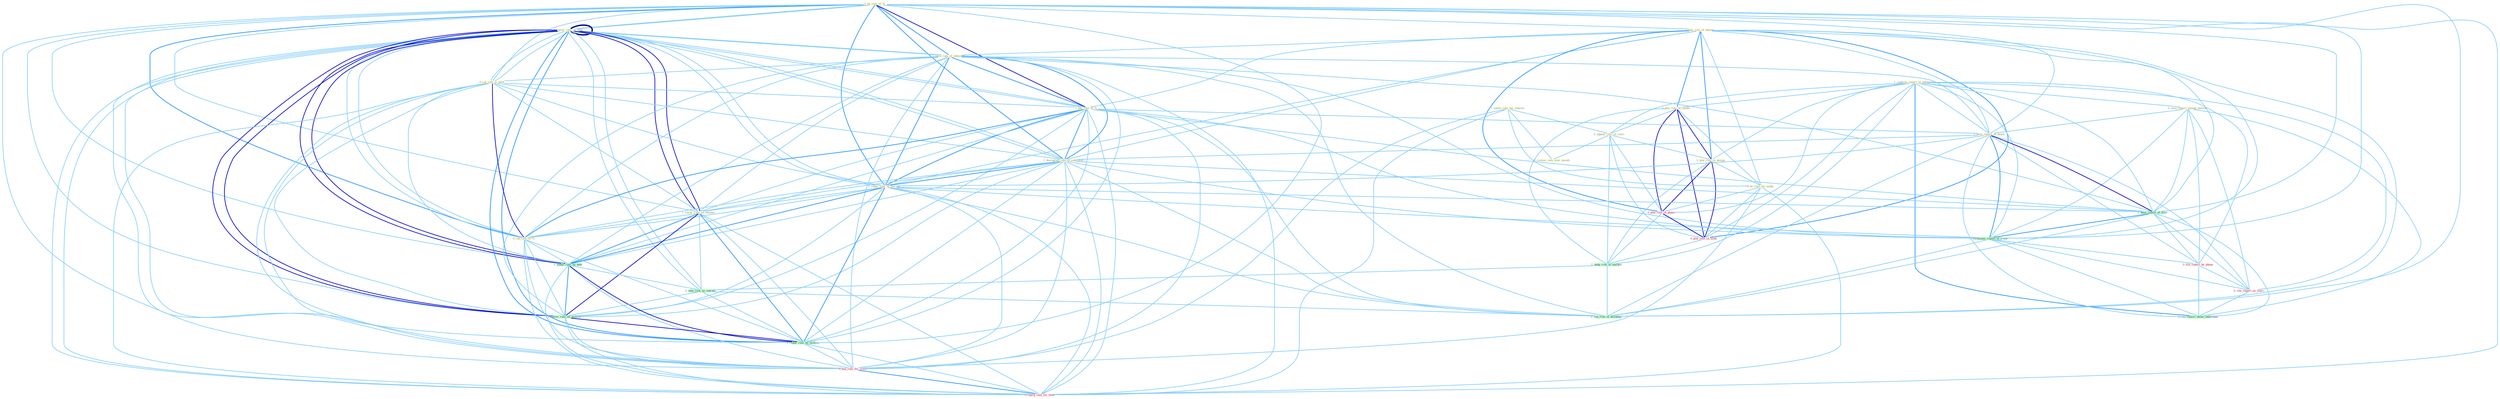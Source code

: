Graph G{ 
    node
    [shape=polygon,style=filled,width=.5,height=.06,color="#BDFCC9",fixedsize=true,fontsize=4,
    fontcolor="#2f4f4f"];
    {node
    [color="#ffffe0", fontcolor="#8b7d6b"] "1_ha_rate_of_% " "1_lower_rate_on_debt " "1_plai_role_of_dummi " "1_confirm_report_in_entitynam " "1_plai_role_in_loyalti " "1_lower_rate_on_debt " "1_have_rate_of_othernum " "0_seen_report_among_patient " "1_outlin_rule_for_consult " "0_appeal_rule_in_court " "0_plai_role_in_design " "0_cut_rate_to_hold " "1_pai_rate_of_% " "0_review_rule_over_month " "1_been_report_of_death " "1_downgrad_rate_of_subsidiari " "1_reduc_rate_of_increas " "1_lower_rate_on_number " "0_cut_rate_to_% " "0_be_role_for_make "}
{node [color="#fff0f5", fontcolor="#b22222"] "0_plai_role_in_phase " "0_plai_role_in_slide " "0_file_report_by_phone " "0_cite_report_as_sourc " "0_had_rate_for_yield " "0_charg_rate_for_time "}
edge [color="#B0E2FF"];

	"1_ha_rate_of_% " -- "1_lower_rate_on_debt " [w="1", color="#87cefa" ];
	"1_ha_rate_of_% " -- "1_plai_role_of_dummi " [w="1", color="#87cefa" ];
	"1_ha_rate_of_% " -- "1_lower_rate_on_debt " [w="1", color="#87cefa" ];
	"1_ha_rate_of_% " -- "1_have_rate_of_othernum " [w="2", color="#1e90ff" , len=0.8];
	"1_ha_rate_of_% " -- "0_cut_rate_to_hold " [w="1", color="#87cefa" ];
	"1_ha_rate_of_% " -- "1_pai_rate_of_% " [w="3", color="#0000cd" , len=0.6];
	"1_ha_rate_of_% " -- "1_been_report_of_death " [w="1", color="#87cefa" ];
	"1_ha_rate_of_% " -- "1_downgrad_rate_of_subsidiari " [w="2", color="#1e90ff" , len=0.8];
	"1_ha_rate_of_% " -- "1_reduc_rate_of_increas " [w="2", color="#1e90ff" , len=0.8];
	"1_ha_rate_of_% " -- "1_lower_rate_on_number " [w="1", color="#87cefa" ];
	"1_ha_rate_of_% " -- "0_cut_rate_to_% " [w="2", color="#1e90ff" , len=0.8];
	"1_ha_rate_of_% " -- "1_reduc_rate_on_debt " [w="1", color="#87cefa" ];
	"1_ha_rate_of_% " -- "1_been_report_of_firm " [w="1", color="#87cefa" ];
	"1_ha_rate_of_% " -- "1_entitynam_report_of_trade " [w="1", color="#87cefa" ];
	"1_ha_rate_of_% " -- "1_lower_rate_on_million " [w="1", color="#87cefa" ];
	"1_ha_rate_of_% " -- "1_reduc_rate_on_million " [w="1", color="#87cefa" ];
	"1_ha_rate_of_% " -- "1_run_risk_of_disintegr " [w="1", color="#87cefa" ];
	"1_ha_rate_of_% " -- "0_had_rate_for_yield " [w="1", color="#87cefa" ];
	"1_ha_rate_of_% " -- "0_charg_rate_for_time " [w="1", color="#87cefa" ];
	"1_lower_rate_on_debt " -- "1_lower_rate_on_debt " [w="4", style=bold, color="#000080", len=0.4];
	"1_lower_rate_on_debt " -- "1_have_rate_of_othernum " [w="1", color="#87cefa" ];
	"1_lower_rate_on_debt " -- "0_cut_rate_to_hold " [w="1", color="#87cefa" ];
	"1_lower_rate_on_debt " -- "1_pai_rate_of_% " [w="1", color="#87cefa" ];
	"1_lower_rate_on_debt " -- "1_downgrad_rate_of_subsidiari " [w="1", color="#87cefa" ];
	"1_lower_rate_on_debt " -- "1_reduc_rate_of_increas " [w="1", color="#87cefa" ];
	"1_lower_rate_on_debt " -- "1_lower_rate_on_number " [w="3", color="#0000cd" , len=0.6];
	"1_lower_rate_on_debt " -- "0_cut_rate_to_% " [w="1", color="#87cefa" ];
	"1_lower_rate_on_debt " -- "1_reduc_rate_on_debt " [w="3", color="#0000cd" , len=0.6];
	"1_lower_rate_on_debt " -- "1_take_risk_on_outcom " [w="1", color="#87cefa" ];
	"1_lower_rate_on_debt " -- "1_lower_rate_on_million " [w="3", color="#0000cd" , len=0.6];
	"1_lower_rate_on_debt " -- "1_reduc_rate_on_million " [w="2", color="#1e90ff" , len=0.8];
	"1_lower_rate_on_debt " -- "0_had_rate_for_yield " [w="1", color="#87cefa" ];
	"1_lower_rate_on_debt " -- "0_charg_rate_for_time " [w="1", color="#87cefa" ];
	"1_plai_role_of_dummi " -- "1_plai_role_in_loyalti " [w="2", color="#1e90ff" , len=0.8];
	"1_plai_role_of_dummi " -- "1_have_rate_of_othernum " [w="1", color="#87cefa" ];
	"1_plai_role_of_dummi " -- "0_plai_role_in_design " [w="2", color="#1e90ff" , len=0.8];
	"1_plai_role_of_dummi " -- "1_pai_rate_of_% " [w="1", color="#87cefa" ];
	"1_plai_role_of_dummi " -- "1_been_report_of_death " [w="1", color="#87cefa" ];
	"1_plai_role_of_dummi " -- "1_downgrad_rate_of_subsidiari " [w="1", color="#87cefa" ];
	"1_plai_role_of_dummi " -- "1_reduc_rate_of_increas " [w="1", color="#87cefa" ];
	"1_plai_role_of_dummi " -- "0_be_role_for_make " [w="1", color="#87cefa" ];
	"1_plai_role_of_dummi " -- "0_plai_role_in_phase " [w="2", color="#1e90ff" , len=0.8];
	"1_plai_role_of_dummi " -- "1_been_report_of_firm " [w="1", color="#87cefa" ];
	"1_plai_role_of_dummi " -- "0_plai_role_in_slide " [w="2", color="#1e90ff" , len=0.8];
	"1_plai_role_of_dummi " -- "1_entitynam_report_of_trade " [w="1", color="#87cefa" ];
	"1_plai_role_of_dummi " -- "1_run_risk_of_disintegr " [w="1", color="#87cefa" ];
	"1_confirm_report_in_entitynam " -- "1_plai_role_in_loyalti " [w="1", color="#87cefa" ];
	"1_confirm_report_in_entitynam " -- "0_seen_report_among_patient " [w="1", color="#87cefa" ];
	"1_confirm_report_in_entitynam " -- "0_appeal_rule_in_court " [w="1", color="#87cefa" ];
	"1_confirm_report_in_entitynam " -- "0_plai_role_in_design " [w="1", color="#87cefa" ];
	"1_confirm_report_in_entitynam " -- "1_been_report_of_death " [w="1", color="#87cefa" ];
	"1_confirm_report_in_entitynam " -- "0_plai_role_in_phase " [w="1", color="#87cefa" ];
	"1_confirm_report_in_entitynam " -- "1_been_report_of_firm " [w="1", color="#87cefa" ];
	"1_confirm_report_in_entitynam " -- "0_plai_role_in_slide " [w="1", color="#87cefa" ];
	"1_confirm_report_in_entitynam " -- "1_entitynam_report_of_trade " [w="1", color="#87cefa" ];
	"1_confirm_report_in_entitynam " -- "1_hedg_risk_in_market " [w="1", color="#87cefa" ];
	"1_confirm_report_in_entitynam " -- "0_file_report_by_phone " [w="1", color="#87cefa" ];
	"1_confirm_report_in_entitynam " -- "0_cite_report_as_sourc " [w="1", color="#87cefa" ];
	"1_confirm_report_in_entitynam " -- "1_ran_report_about_entitynam " [w="2", color="#1e90ff" , len=0.8];
	"1_plai_role_in_loyalti " -- "0_appeal_rule_in_court " [w="1", color="#87cefa" ];
	"1_plai_role_in_loyalti " -- "0_plai_role_in_design " [w="3", color="#0000cd" , len=0.6];
	"1_plai_role_in_loyalti " -- "0_be_role_for_make " [w="1", color="#87cefa" ];
	"1_plai_role_in_loyalti " -- "0_plai_role_in_phase " [w="3", color="#0000cd" , len=0.6];
	"1_plai_role_in_loyalti " -- "0_plai_role_in_slide " [w="3", color="#0000cd" , len=0.6];
	"1_plai_role_in_loyalti " -- "1_hedg_risk_in_market " [w="1", color="#87cefa" ];
	"1_lower_rate_on_debt " -- "1_have_rate_of_othernum " [w="1", color="#87cefa" ];
	"1_lower_rate_on_debt " -- "0_cut_rate_to_hold " [w="1", color="#87cefa" ];
	"1_lower_rate_on_debt " -- "1_pai_rate_of_% " [w="1", color="#87cefa" ];
	"1_lower_rate_on_debt " -- "1_downgrad_rate_of_subsidiari " [w="1", color="#87cefa" ];
	"1_lower_rate_on_debt " -- "1_reduc_rate_of_increas " [w="1", color="#87cefa" ];
	"1_lower_rate_on_debt " -- "1_lower_rate_on_number " [w="3", color="#0000cd" , len=0.6];
	"1_lower_rate_on_debt " -- "0_cut_rate_to_% " [w="1", color="#87cefa" ];
	"1_lower_rate_on_debt " -- "1_reduc_rate_on_debt " [w="3", color="#0000cd" , len=0.6];
	"1_lower_rate_on_debt " -- "1_take_risk_on_outcom " [w="1", color="#87cefa" ];
	"1_lower_rate_on_debt " -- "1_lower_rate_on_million " [w="3", color="#0000cd" , len=0.6];
	"1_lower_rate_on_debt " -- "1_reduc_rate_on_million " [w="2", color="#1e90ff" , len=0.8];
	"1_lower_rate_on_debt " -- "0_had_rate_for_yield " [w="1", color="#87cefa" ];
	"1_lower_rate_on_debt " -- "0_charg_rate_for_time " [w="1", color="#87cefa" ];
	"1_have_rate_of_othernum " -- "0_cut_rate_to_hold " [w="1", color="#87cefa" ];
	"1_have_rate_of_othernum " -- "1_pai_rate_of_% " [w="2", color="#1e90ff" , len=0.8];
	"1_have_rate_of_othernum " -- "1_been_report_of_death " [w="1", color="#87cefa" ];
	"1_have_rate_of_othernum " -- "1_downgrad_rate_of_subsidiari " [w="2", color="#1e90ff" , len=0.8];
	"1_have_rate_of_othernum " -- "1_reduc_rate_of_increas " [w="2", color="#1e90ff" , len=0.8];
	"1_have_rate_of_othernum " -- "1_lower_rate_on_number " [w="1", color="#87cefa" ];
	"1_have_rate_of_othernum " -- "0_cut_rate_to_% " [w="1", color="#87cefa" ];
	"1_have_rate_of_othernum " -- "1_reduc_rate_on_debt " [w="1", color="#87cefa" ];
	"1_have_rate_of_othernum " -- "1_been_report_of_firm " [w="1", color="#87cefa" ];
	"1_have_rate_of_othernum " -- "1_entitynam_report_of_trade " [w="1", color="#87cefa" ];
	"1_have_rate_of_othernum " -- "1_lower_rate_on_million " [w="1", color="#87cefa" ];
	"1_have_rate_of_othernum " -- "1_reduc_rate_on_million " [w="1", color="#87cefa" ];
	"1_have_rate_of_othernum " -- "1_run_risk_of_disintegr " [w="1", color="#87cefa" ];
	"1_have_rate_of_othernum " -- "0_had_rate_for_yield " [w="1", color="#87cefa" ];
	"1_have_rate_of_othernum " -- "0_charg_rate_for_time " [w="1", color="#87cefa" ];
	"0_seen_report_among_patient " -- "1_been_report_of_death " [w="1", color="#87cefa" ];
	"0_seen_report_among_patient " -- "1_been_report_of_firm " [w="1", color="#87cefa" ];
	"0_seen_report_among_patient " -- "1_entitynam_report_of_trade " [w="1", color="#87cefa" ];
	"0_seen_report_among_patient " -- "0_file_report_by_phone " [w="1", color="#87cefa" ];
	"0_seen_report_among_patient " -- "0_cite_report_as_sourc " [w="1", color="#87cefa" ];
	"0_seen_report_among_patient " -- "1_ran_report_about_entitynam " [w="1", color="#87cefa" ];
	"1_outlin_rule_for_consult " -- "0_appeal_rule_in_court " [w="1", color="#87cefa" ];
	"1_outlin_rule_for_consult " -- "0_review_rule_over_month " [w="1", color="#87cefa" ];
	"1_outlin_rule_for_consult " -- "0_be_role_for_make " [w="1", color="#87cefa" ];
	"1_outlin_rule_for_consult " -- "0_had_rate_for_yield " [w="1", color="#87cefa" ];
	"1_outlin_rule_for_consult " -- "0_charg_rate_for_time " [w="1", color="#87cefa" ];
	"0_appeal_rule_in_court " -- "0_plai_role_in_design " [w="1", color="#87cefa" ];
	"0_appeal_rule_in_court " -- "0_review_rule_over_month " [w="1", color="#87cefa" ];
	"0_appeal_rule_in_court " -- "0_plai_role_in_phase " [w="1", color="#87cefa" ];
	"0_appeal_rule_in_court " -- "0_plai_role_in_slide " [w="1", color="#87cefa" ];
	"0_appeal_rule_in_court " -- "1_hedg_risk_in_market " [w="1", color="#87cefa" ];
	"0_plai_role_in_design " -- "0_be_role_for_make " [w="1", color="#87cefa" ];
	"0_plai_role_in_design " -- "0_plai_role_in_phase " [w="3", color="#0000cd" , len=0.6];
	"0_plai_role_in_design " -- "0_plai_role_in_slide " [w="3", color="#0000cd" , len=0.6];
	"0_plai_role_in_design " -- "1_hedg_risk_in_market " [w="1", color="#87cefa" ];
	"0_cut_rate_to_hold " -- "1_pai_rate_of_% " [w="1", color="#87cefa" ];
	"0_cut_rate_to_hold " -- "1_downgrad_rate_of_subsidiari " [w="1", color="#87cefa" ];
	"0_cut_rate_to_hold " -- "1_reduc_rate_of_increas " [w="1", color="#87cefa" ];
	"0_cut_rate_to_hold " -- "1_lower_rate_on_number " [w="1", color="#87cefa" ];
	"0_cut_rate_to_hold " -- "0_cut_rate_to_% " [w="3", color="#0000cd" , len=0.6];
	"0_cut_rate_to_hold " -- "1_reduc_rate_on_debt " [w="1", color="#87cefa" ];
	"0_cut_rate_to_hold " -- "1_lower_rate_on_million " [w="1", color="#87cefa" ];
	"0_cut_rate_to_hold " -- "1_reduc_rate_on_million " [w="1", color="#87cefa" ];
	"0_cut_rate_to_hold " -- "0_had_rate_for_yield " [w="1", color="#87cefa" ];
	"0_cut_rate_to_hold " -- "0_charg_rate_for_time " [w="1", color="#87cefa" ];
	"1_pai_rate_of_% " -- "1_been_report_of_death " [w="1", color="#87cefa" ];
	"1_pai_rate_of_% " -- "1_downgrad_rate_of_subsidiari " [w="2", color="#1e90ff" , len=0.8];
	"1_pai_rate_of_% " -- "1_reduc_rate_of_increas " [w="2", color="#1e90ff" , len=0.8];
	"1_pai_rate_of_% " -- "1_lower_rate_on_number " [w="1", color="#87cefa" ];
	"1_pai_rate_of_% " -- "0_cut_rate_to_% " [w="2", color="#1e90ff" , len=0.8];
	"1_pai_rate_of_% " -- "1_reduc_rate_on_debt " [w="1", color="#87cefa" ];
	"1_pai_rate_of_% " -- "1_been_report_of_firm " [w="1", color="#87cefa" ];
	"1_pai_rate_of_% " -- "1_entitynam_report_of_trade " [w="1", color="#87cefa" ];
	"1_pai_rate_of_% " -- "1_lower_rate_on_million " [w="1", color="#87cefa" ];
	"1_pai_rate_of_% " -- "1_reduc_rate_on_million " [w="1", color="#87cefa" ];
	"1_pai_rate_of_% " -- "1_run_risk_of_disintegr " [w="1", color="#87cefa" ];
	"1_pai_rate_of_% " -- "0_had_rate_for_yield " [w="1", color="#87cefa" ];
	"1_pai_rate_of_% " -- "0_charg_rate_for_time " [w="1", color="#87cefa" ];
	"1_been_report_of_death " -- "1_downgrad_rate_of_subsidiari " [w="1", color="#87cefa" ];
	"1_been_report_of_death " -- "1_reduc_rate_of_increas " [w="1", color="#87cefa" ];
	"1_been_report_of_death " -- "1_been_report_of_firm " [w="3", color="#0000cd" , len=0.6];
	"1_been_report_of_death " -- "1_entitynam_report_of_trade " [w="2", color="#1e90ff" , len=0.8];
	"1_been_report_of_death " -- "0_file_report_by_phone " [w="1", color="#87cefa" ];
	"1_been_report_of_death " -- "0_cite_report_as_sourc " [w="1", color="#87cefa" ];
	"1_been_report_of_death " -- "1_run_risk_of_disintegr " [w="1", color="#87cefa" ];
	"1_been_report_of_death " -- "1_ran_report_about_entitynam " [w="1", color="#87cefa" ];
	"1_downgrad_rate_of_subsidiari " -- "1_reduc_rate_of_increas " [w="2", color="#1e90ff" , len=0.8];
	"1_downgrad_rate_of_subsidiari " -- "1_lower_rate_on_number " [w="1", color="#87cefa" ];
	"1_downgrad_rate_of_subsidiari " -- "0_cut_rate_to_% " [w="1", color="#87cefa" ];
	"1_downgrad_rate_of_subsidiari " -- "1_reduc_rate_on_debt " [w="1", color="#87cefa" ];
	"1_downgrad_rate_of_subsidiari " -- "1_been_report_of_firm " [w="1", color="#87cefa" ];
	"1_downgrad_rate_of_subsidiari " -- "1_entitynam_report_of_trade " [w="1", color="#87cefa" ];
	"1_downgrad_rate_of_subsidiari " -- "1_lower_rate_on_million " [w="1", color="#87cefa" ];
	"1_downgrad_rate_of_subsidiari " -- "1_reduc_rate_on_million " [w="1", color="#87cefa" ];
	"1_downgrad_rate_of_subsidiari " -- "1_run_risk_of_disintegr " [w="1", color="#87cefa" ];
	"1_downgrad_rate_of_subsidiari " -- "0_had_rate_for_yield " [w="1", color="#87cefa" ];
	"1_downgrad_rate_of_subsidiari " -- "0_charg_rate_for_time " [w="1", color="#87cefa" ];
	"1_reduc_rate_of_increas " -- "1_lower_rate_on_number " [w="1", color="#87cefa" ];
	"1_reduc_rate_of_increas " -- "0_cut_rate_to_% " [w="1", color="#87cefa" ];
	"1_reduc_rate_of_increas " -- "1_reduc_rate_on_debt " [w="2", color="#1e90ff" , len=0.8];
	"1_reduc_rate_of_increas " -- "1_been_report_of_firm " [w="1", color="#87cefa" ];
	"1_reduc_rate_of_increas " -- "1_entitynam_report_of_trade " [w="1", color="#87cefa" ];
	"1_reduc_rate_of_increas " -- "1_lower_rate_on_million " [w="1", color="#87cefa" ];
	"1_reduc_rate_of_increas " -- "1_reduc_rate_on_million " [w="2", color="#1e90ff" , len=0.8];
	"1_reduc_rate_of_increas " -- "1_run_risk_of_disintegr " [w="1", color="#87cefa" ];
	"1_reduc_rate_of_increas " -- "0_had_rate_for_yield " [w="1", color="#87cefa" ];
	"1_reduc_rate_of_increas " -- "0_charg_rate_for_time " [w="1", color="#87cefa" ];
	"1_lower_rate_on_number " -- "0_cut_rate_to_% " [w="1", color="#87cefa" ];
	"1_lower_rate_on_number " -- "1_reduc_rate_on_debt " [w="2", color="#1e90ff" , len=0.8];
	"1_lower_rate_on_number " -- "1_take_risk_on_outcom " [w="1", color="#87cefa" ];
	"1_lower_rate_on_number " -- "1_lower_rate_on_million " [w="3", color="#0000cd" , len=0.6];
	"1_lower_rate_on_number " -- "1_reduc_rate_on_million " [w="2", color="#1e90ff" , len=0.8];
	"1_lower_rate_on_number " -- "0_had_rate_for_yield " [w="1", color="#87cefa" ];
	"1_lower_rate_on_number " -- "0_charg_rate_for_time " [w="1", color="#87cefa" ];
	"0_cut_rate_to_% " -- "1_reduc_rate_on_debt " [w="1", color="#87cefa" ];
	"0_cut_rate_to_% " -- "1_lower_rate_on_million " [w="1", color="#87cefa" ];
	"0_cut_rate_to_% " -- "1_reduc_rate_on_million " [w="1", color="#87cefa" ];
	"0_cut_rate_to_% " -- "0_had_rate_for_yield " [w="1", color="#87cefa" ];
	"0_cut_rate_to_% " -- "0_charg_rate_for_time " [w="1", color="#87cefa" ];
	"0_be_role_for_make " -- "0_plai_role_in_phase " [w="1", color="#87cefa" ];
	"0_be_role_for_make " -- "0_plai_role_in_slide " [w="1", color="#87cefa" ];
	"0_be_role_for_make " -- "0_had_rate_for_yield " [w="1", color="#87cefa" ];
	"0_be_role_for_make " -- "0_charg_rate_for_time " [w="1", color="#87cefa" ];
	"1_reduc_rate_on_debt " -- "1_take_risk_on_outcom " [w="1", color="#87cefa" ];
	"1_reduc_rate_on_debt " -- "1_lower_rate_on_million " [w="2", color="#1e90ff" , len=0.8];
	"1_reduc_rate_on_debt " -- "1_reduc_rate_on_million " [w="3", color="#0000cd" , len=0.6];
	"1_reduc_rate_on_debt " -- "0_had_rate_for_yield " [w="1", color="#87cefa" ];
	"1_reduc_rate_on_debt " -- "0_charg_rate_for_time " [w="1", color="#87cefa" ];
	"0_plai_role_in_phase " -- "0_plai_role_in_slide " [w="3", color="#0000cd" , len=0.6];
	"0_plai_role_in_phase " -- "1_hedg_risk_in_market " [w="1", color="#87cefa" ];
	"1_been_report_of_firm " -- "1_entitynam_report_of_trade " [w="2", color="#1e90ff" , len=0.8];
	"1_been_report_of_firm " -- "0_file_report_by_phone " [w="1", color="#87cefa" ];
	"1_been_report_of_firm " -- "0_cite_report_as_sourc " [w="1", color="#87cefa" ];
	"1_been_report_of_firm " -- "1_run_risk_of_disintegr " [w="1", color="#87cefa" ];
	"1_been_report_of_firm " -- "1_ran_report_about_entitynam " [w="1", color="#87cefa" ];
	"0_plai_role_in_slide " -- "1_hedg_risk_in_market " [w="1", color="#87cefa" ];
	"1_entitynam_report_of_trade " -- "0_file_report_by_phone " [w="1", color="#87cefa" ];
	"1_entitynam_report_of_trade " -- "0_cite_report_as_sourc " [w="1", color="#87cefa" ];
	"1_entitynam_report_of_trade " -- "1_run_risk_of_disintegr " [w="1", color="#87cefa" ];
	"1_entitynam_report_of_trade " -- "1_ran_report_about_entitynam " [w="1", color="#87cefa" ];
	"1_hedg_risk_in_market " -- "1_take_risk_on_outcom " [w="1", color="#87cefa" ];
	"1_hedg_risk_in_market " -- "1_run_risk_of_disintegr " [w="1", color="#87cefa" ];
	"1_take_risk_on_outcom " -- "1_lower_rate_on_million " [w="1", color="#87cefa" ];
	"1_take_risk_on_outcom " -- "1_reduc_rate_on_million " [w="1", color="#87cefa" ];
	"1_take_risk_on_outcom " -- "1_run_risk_of_disintegr " [w="1", color="#87cefa" ];
	"0_file_report_by_phone " -- "0_cite_report_as_sourc " [w="1", color="#87cefa" ];
	"0_file_report_by_phone " -- "1_ran_report_about_entitynam " [w="1", color="#87cefa" ];
	"0_cite_report_as_sourc " -- "1_ran_report_about_entitynam " [w="1", color="#87cefa" ];
	"1_lower_rate_on_million " -- "1_reduc_rate_on_million " [w="3", color="#0000cd" , len=0.6];
	"1_lower_rate_on_million " -- "0_had_rate_for_yield " [w="1", color="#87cefa" ];
	"1_lower_rate_on_million " -- "0_charg_rate_for_time " [w="1", color="#87cefa" ];
	"1_reduc_rate_on_million " -- "0_had_rate_for_yield " [w="1", color="#87cefa" ];
	"1_reduc_rate_on_million " -- "0_charg_rate_for_time " [w="1", color="#87cefa" ];
	"0_had_rate_for_yield " -- "0_charg_rate_for_time " [w="2", color="#1e90ff" , len=0.8];
}